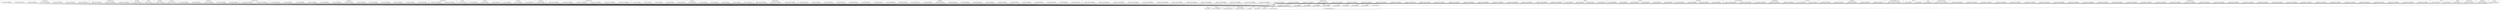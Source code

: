digraph {
graph [overlap=false]
subgraph cluster_URI__punycode {
	label="URI::_punycode";
	"URI::_punycode::BEGIN@15";
	"URI::_punycode::BEGIN@16";
	"URI::_punycode::BEGIN@20";
	"URI::_punycode::BEGIN@18";
	"URI::_punycode::BEGIN@14";
	"URI::_punycode::BEGIN@17";
	"URI::_punycode::BEGIN@19";
}
subgraph cluster_Template_Context {
	label="Template::Context";
	"Template::Context::BEGIN@34";
	"Template::Context::BEGIN@35";
	"Template::Context::BEGIN@33";
}
subgraph cluster_Tree_Simple {
	label="Tree::Simple";
	"Tree::Simple::BEGIN@29";
}
subgraph cluster_YAML_XS {
	label="YAML::XS";
	"YAML::XS::BEGIN@101";
}
subgraph cluster_DBD_SQLite {
	label="DBD::SQLite";
	"DBD::SQLite::BEGIN@30";
}
subgraph cluster_constant {
	label="constant";
	"constant::import";
	"constant::BEGIN@4";
	"constant::BEGIN@3";
	"constant::BEGIN@25";
	"constant::BEGIN@114";
	"constant::BEGIN@29";
	"constant::BEGIN@52";
	"constant::CORE:regcomp";
	"constant::CORE:qr";
	"constant::BEGIN@2";
	"constant::__ANON__[constant.pm:142]";
	"constant::BEGIN@6";
	"constant::CORE:match";
}
subgraph cluster_IPC_Run_IO {
	label="IPC::Run::IO";
	"IPC::Run::IO::BEGIN@74";
}
subgraph cluster_PPI_Document {
	label="PPI::Document";
	"PPI::Document::BEGIN@95";
	"PPI::Document::BEGIN@93";
	"PPI::Document::BEGIN@96";
	"PPI::Document::BEGIN@92";
	"PPI::Document::BEGIN@94";
}
subgraph cluster_utf8 {
	label="utf8";
	"utf8::is_utf8";
}
subgraph cluster_Tree_Simple_Visitor {
	label="Tree::Simple::Visitor";
	"Tree::Simple::Visitor::BEGIN@13";
	"Tree::Simple::Visitor::BEGIN@14";
}
subgraph cluster_Time_Seconds {
	label="Time::Seconds";
	"Time::Seconds::BEGIN@33";
	"Time::Seconds::BEGIN@23";
	"Time::Seconds::BEGIN@30";
	"Time::Seconds::BEGIN@28";
	"Time::Seconds::BEGIN@27";
	"Time::Seconds::BEGIN@32";
	"Time::Seconds::BEGIN@25";
	"Time::Seconds::BEGIN@37";
	"Time::Seconds::BEGIN@29";
	"Time::Seconds::BEGIN@31";
	"Time::Seconds::BEGIN@36";
	"Time::Seconds::BEGIN@24";
	"Time::Seconds::BEGIN@26";
}
subgraph cluster_namespace_clean {
	label="namespace::clean";
	"namespace::clean::BEGIN@168";
	"namespace::clean::BEGIN@169";
}
subgraph cluster_PPI_Lexer {
	label="PPI::Lexer";
	"PPI::Lexer::BEGIN@100";
}
subgraph cluster_File_Which {
	label="File::Which";
	"File::Which::BEGIN@18";
	"File::Which::BEGIN@16";
	"File::Which::BEGIN@17";
}
subgraph cluster_Time_Local {
	label="Time::Local";
	"Time::Local::BEGIN@28";
	"Time::Local::BEGIN@29";
	"Time::Local::BEGIN@27";
}
subgraph cluster_Encode_Alias {
	label="Encode::Alias";
	"Encode::Alias::BEGIN@6";
}
subgraph cluster_Template_Provider {
	label="Template::Provider";
	"Template::Provider::BEGIN@50";
	"Template::Provider::BEGIN@53";
	"Template::Provider::BEGIN@54";
	"Template::Provider::BEGIN@52";
	"Template::Provider::BEGIN@55";
	"Template::Provider::BEGIN@51";
}
subgraph cluster_Time_Piece {
	label="Time::Piece";
	"Time::Piece::BEGIN@35";
	"Time::Piece::BEGIN@40";
	"Time::Piece::BEGIN@41";
	"Time::Piece::BEGIN@43";
	"Time::Piece::BEGIN@38";
	"Time::Piece::BEGIN@42";
	"Time::Piece::BEGIN@39";
	"Time::Piece::BEGIN@44";
	"Time::Piece::BEGIN@37";
	"Time::Piece::BEGIN@34";
	"Time::Piece::BEGIN@36";
}
subgraph cluster_warnings_register {
	label="warnings::register";
	"warnings::register::import";
}
subgraph cluster_Internals {
	label="Internals";
	"Internals::SvREADONLY";
}
subgraph cluster_Template_Exception {
	label="Template::Exception";
	"Template::Exception::BEGIN@26";
	"Template::Exception::BEGIN@25";
	"Template::Exception::BEGIN@24";
}
subgraph cluster_XML_LibXML {
	label="XML::LibXML";
	"XML::LibXML::BEGIN@178";
	"XML::LibXML::BEGIN@21";
	"XML::LibXML::BEGIN@168";
	"XML::LibXML::BEGIN@170";
	"XML::LibXML::BEGIN@166";
	"XML::LibXML::BEGIN@22";
	"XML::LibXML::BEGIN@161";
	"XML::LibXML::BEGIN@179";
	"XML::LibXML::BEGIN@169";
	"XML::LibXML::BEGIN@235";
	"XML::LibXML::BEGIN@164";
	"XML::LibXML::BEGIN@173";
	"XML::LibXML::BEGIN@165";
	"XML::LibXML::BEGIN@177";
	"XML::LibXML::BEGIN@176";
	"XML::LibXML::BEGIN@160";
	"XML::LibXML::BEGIN@162";
	"XML::LibXML::BEGIN@174";
	"XML::LibXML::BEGIN@163";
	"XML::LibXML::BEGIN@171";
	"XML::LibXML::BEGIN@175";
	"XML::LibXML::BEGIN@167";
	"XML::LibXML::BEGIN@172";
}
subgraph cluster_File_stat {
	label="File::stat";
	"File::stat::BEGIN@143";
}
subgraph cluster_mro {
	label="mro";
	"mro::method_changed_in";
}
subgraph cluster_Template_Constants {
	label="Template::Constants";
	"Template::Constants::BEGIN@66";
	"Template::Constants::BEGIN@50";
	"Template::Constants::BEGIN@79";
	"Template::Constants::BEGIN@58";
	"Template::Constants::BEGIN@67";
	"Template::Constants::BEGIN@44";
	"Template::Constants::BEGIN@60";
	"Template::Constants::BEGIN@52";
	"Template::Constants::BEGIN@72";
	"Template::Constants::BEGIN@45";
	"Template::Constants::BEGIN@54";
	"Template::Constants::BEGIN@49";
	"Template::Constants::BEGIN@48";
	"Template::Constants::BEGIN@41";
	"Template::Constants::BEGIN@65";
	"Template::Constants::BEGIN@76";
	"Template::Constants::BEGIN@71";
	"Template::Constants::BEGIN@70";
	"Template::Constants::BEGIN@64";
	"Template::Constants::BEGIN@57";
	"Template::Constants::BEGIN@59";
	"Template::Constants::BEGIN@40";
	"Template::Constants::BEGIN@80";
	"Template::Constants::BEGIN@69";
	"Template::Constants::BEGIN@61";
	"Template::Constants::BEGIN@75";
	"Template::Constants::BEGIN@43";
	"Template::Constants::BEGIN@68";
	"Template::Constants::BEGIN@73";
	"Template::Constants::BEGIN@42";
	"Template::Constants::BEGIN@53";
	"Template::Constants::BEGIN@51";
	"Template::Constants::BEGIN@74";
}
subgraph cluster_JSON_Any {
	label="JSON::Any";
	"JSON::Any::BEGIN@23";
	"JSON::Any::BEGIN@22";
	"JSON::Any::BEGIN@25";
	"JSON::Any::BEGIN@24";
}
subgraph cluster_File_Temp {
	label="File::Temp";
	"File::Temp::BEGIN@230";
	"File::Temp::BEGIN@229";
	"File::Temp::BEGIN@217";
	"File::Temp::BEGIN@220";
	"File::Temp::BEGIN@224";
	"File::Temp::BEGIN@228";
}
subgraph cluster_Devel_Declare {
	label="Devel::Declare";
	"Devel::Declare::BEGIN@11";
	"Devel::Declare::BEGIN@10";
	"Devel::Declare::BEGIN@9";
	"Devel::Declare::BEGIN@12";
}
subgraph cluster_Data_Visitor_Callback {
	label="Data::Visitor::Callback";
	"Data::Visitor::Callback::BEGIN@21";
	"Data::Visitor::Callback::BEGIN@20";
}
subgraph cluster_JSON_Backend_XS {
	label="JSON::Backend::XS";
	"JSON::Backend::XS::BEGIN@18";
	"JSON::Backend::XS::BEGIN@11";
	"JSON::Backend::XS::BEGIN@9";
}
subgraph cluster_Data_Visitor {
	label="Data::Visitor";
	"Data::Visitor::BEGIN@25";
	"Data::Visitor::BEGIN@23";
}
subgraph cluster_KiokuDB_Entry {
	label="KiokuDB::Entry";
	"KiokuDB::Entry::BEGIN@199";
	"KiokuDB::Entry::BEGIN@202";
	"KiokuDB::Entry::BEGIN@198";
	"KiokuDB::Entry::BEGIN@201";
	"KiokuDB::Entry::BEGIN@196";
}
subgraph cluster_Hash_Util_FieldHash_Compat {
	label="Hash::Util::FieldHash::Compat";
	"Hash::Util::FieldHash::Compat::BEGIN@8";
}
subgraph cluster_PPI_Util {
	label="PPI::Util";
	"PPI::Util::BEGIN@22";
	"PPI::Util::BEGIN@18";
}
subgraph cluster_Encode {
	label="Encode";
	"Encode::BEGIN@8";
}
subgraph cluster_Class_MOP_Method_Meta {
	label="Class::MOP::Method::Meta";
	"Class::MOP::Method::Meta::BEGIN@16";
}
subgraph cluster_XML_LibXML_Error {
	label="XML::LibXML::Error";
	"XML::LibXML::Error::BEGIN@45";
	"XML::LibXML::Error::BEGIN@56";
	"XML::LibXML::Error::BEGIN@63";
	"XML::LibXML::Error::BEGIN@57";
	"XML::LibXML::Error::BEGIN@40";
	"XML::LibXML::Error::BEGIN@49";
	"XML::LibXML::Error::BEGIN@42";
	"XML::LibXML::Error::BEGIN@41";
	"XML::LibXML::Error::BEGIN@53";
	"XML::LibXML::Error::BEGIN@36";
	"XML::LibXML::Error::BEGIN@34";
	"XML::LibXML::Error::BEGIN@60";
	"XML::LibXML::Error::BEGIN@50";
	"XML::LibXML::Error::BEGIN@61";
	"XML::LibXML::Error::BEGIN@35";
	"XML::LibXML::Error::BEGIN@51";
	"XML::LibXML::Error::BEGIN@59";
	"XML::LibXML::Error::BEGIN@47";
	"XML::LibXML::Error::BEGIN@48";
	"XML::LibXML::Error::BEGIN@55";
	"XML::LibXML::Error::BEGIN@43";
	"XML::LibXML::Error::BEGIN@37";
	"XML::LibXML::Error::BEGIN@65";
	"XML::LibXML::Error::BEGIN@66";
	"XML::LibXML::Error::BEGIN@58";
	"XML::LibXML::Error::BEGIN@64";
	"XML::LibXML::Error::BEGIN@52";
	"XML::LibXML::Error::BEGIN@44";
	"XML::LibXML::Error::BEGIN@67";
	"XML::LibXML::Error::BEGIN@62";
	"XML::LibXML::Error::BEGIN@54";
	"XML::LibXML::Error::BEGIN@39";
	"XML::LibXML::Error::BEGIN@46";
}
subgraph cluster_IPC_Run {
	label="IPC::Run";
	"IPC::Run::BEGIN@1063";
	"IPC::Run::BEGIN@1061";
}
subgraph cluster_KiokuDB {
	label="KiokuDB";
	"KiokuDB::BEGIN@8";
}
subgraph cluster_vars {
	label="vars";
	"vars::import";
}
subgraph cluster_Template_Service {
	label="Template::Service";
	"Template::Service::BEGIN@31";
}
subgraph cluster_strict {
	label="strict";
	"strict::unimport";
	"strict::import";
}
subgraph cluster_KiokuDB_Util {
	label="KiokuDB::Util";
	"KiokuDB::Util::BEGIN@168";
}
"File::stat::BEGIN@143" -> "constant::BEGIN@4";
"File::stat::BEGIN@143" -> "constant::BEGIN@6";
"constant::import" -> "constant::CORE:match";
"File::stat::BEGIN@143" -> "constant::BEGIN@114";
"File::stat::BEGIN@143" -> "constant::BEGIN@29";
"Time::Piece::BEGIN@40" -> "constant::import";
"XML::LibXML::BEGIN@21" -> "constant::import";
"Template::Constants::BEGIN@50" -> "constant::import";
"File::stat::BEGIN@143" -> "constant::import";
"Tree::Simple::Visitor::BEGIN@14" -> "constant::import";
"Template::Constants::BEGIN@44" -> "constant::import";
"URI::_punycode::BEGIN@16" -> "constant::import";
"Template::Constants::BEGIN@60" -> "constant::import";
"File::Temp::BEGIN@229" -> "constant::import";
"Template::Constants::BEGIN@52" -> "constant::import";
"Time::Piece::BEGIN@34" -> "constant::import";
"Time::Seconds::BEGIN@29" -> "constant::import";
"Time::Seconds::BEGIN@36" -> "constant::import";
"Time::Piece::BEGIN@35" -> "constant::import";
"XML::LibXML::BEGIN@164" -> "constant::import";
"Time::Seconds::BEGIN@30" -> "constant::import";
"Time::Piece::BEGIN@38" -> "constant::import";
"XML::LibXML::BEGIN@176" -> "constant::import";
"Template::Constants::BEGIN@54" -> "constant::import";
"File::Temp::BEGIN@228" -> "constant::import";
"XML::LibXML::BEGIN@162" -> "constant::import";
"Time::Seconds::BEGIN@27" -> "constant::import";
"Time::Seconds::BEGIN@32" -> "constant::import";
"KiokuDB::BEGIN@8" -> "constant::import";
"XML::LibXML::Error::BEGIN@50" -> "constant::import";
"Template::Provider::BEGIN@54" -> "constant::import";
"Time::Seconds::BEGIN@25" -> "constant::import";
"Template::Constants::BEGIN@49" -> "constant::import";
"XML::LibXML::Error::BEGIN@61" -> "constant::import";
"XML::LibXML::Error::BEGIN@35" -> "constant::import";
"Template::Constants::BEGIN@41" -> "constant::import";
"Time::Local::BEGIN@27" -> "constant::import";
"PPI::Document::BEGIN@92" -> "constant::import";
"Devel::Declare::BEGIN@9" -> "constant::import";
"Template::Constants::BEGIN@71" -> "constant::import";
"JSON::Backend::XS::BEGIN@9" -> "constant::import";
"XML::LibXML::Error::BEGIN@43" -> "constant::import";
"XML::LibXML::Error::BEGIN@55" -> "constant::import";
"XML::LibXML::BEGIN@179" -> "constant::import";
"Data::Visitor::Callback::BEGIN@21" -> "constant::import";
"Template::Exception::BEGIN@24" -> "constant::import";
"Template::Constants::BEGIN@64" -> "constant::import";
"XML::LibXML::Error::BEGIN@66" -> "constant::import";
"Template::Constants::BEGIN@57" -> "constant::import";
"Template::Constants::BEGIN@59" -> "constant::import";
"URI::_punycode::BEGIN@15" -> "constant::import";
"XML::LibXML::Error::BEGIN@64" -> "constant::import";
"PPI::Document::BEGIN@96" -> "constant::import";
"File::Which::BEGIN@17" -> "constant::import";
"XML::LibXML::BEGIN@174" -> "constant::import";
"JSON::Backend::XS::BEGIN@18" -> "constant::import";
"URI::_punycode::BEGIN@20" -> "constant::import";
"XML::LibXML::Error::BEGIN@39" -> "constant::import";
"Time::Seconds::BEGIN@24" -> "constant::import";
"XML::LibXML::Error::BEGIN@45" -> "constant::import";
"File::Temp::BEGIN@230" -> "constant::import";
"Devel::Declare::BEGIN@11" -> "constant::import";
"Time::Piece::BEGIN@43" -> "constant::import";
"URI::_punycode::BEGIN@19" -> "constant::import";
"Template::Constants::BEGIN@67" -> "constant::import";
"XML::LibXML::Error::BEGIN@57" -> "constant::import";
"PPI::Lexer::BEGIN@100" -> "constant::import";
"XML::LibXML::Error::BEGIN@40" -> "constant::import";
"XML::LibXML::Error::BEGIN@49" -> "constant::import";
"XML::LibXML::Error::BEGIN@42" -> "constant::import";
"Template::Constants::BEGIN@72" -> "constant::import";
"Time::Local::BEGIN@28" -> "constant::import";
"XML::LibXML::Error::BEGIN@53" -> "constant::import";
"KiokuDB::Entry::BEGIN@196" -> "constant::import";
"XML::LibXML::BEGIN@160" -> "constant::import";
"namespace::clean::BEGIN@169" -> "constant::import";
"Time::Piece::BEGIN@44" -> "constant::import";
"Template::Context::BEGIN@34" -> "constant::import";
"XML::LibXML::BEGIN@171" -> "constant::import";
"XML::LibXML::BEGIN@175" -> "constant::import";
"KiokuDB::Entry::BEGIN@198" -> "constant::import";
"Template::Provider::BEGIN@51" -> "constant::import";
"Template::Constants::BEGIN@65" -> "constant::import";
"XML::LibXML::Error::BEGIN@59" -> "constant::import";
"Template::Constants::BEGIN@76" -> "constant::import";
"XML::LibXML::Error::BEGIN@47" -> "constant::import";
"Template::Constants::BEGIN@70" -> "constant::import";
"Time::Piece::BEGIN@37" -> "constant::import";
"Template::Constants::BEGIN@40" -> "constant::import";
"Template::Constants::BEGIN@69" -> "constant::import";
"XML::LibXML::BEGIN@173" -> "constant::import";
"KiokuDB::Entry::BEGIN@202" -> "constant::import";
"XML::LibXML::BEGIN@177" -> "constant::import";
"XML::LibXML::Error::BEGIN@52" -> "constant::import";
"Template::Constants::BEGIN@61" -> "constant::import";
"XML::LibXML::Error::BEGIN@67" -> "constant::import";
"XML::LibXML::Error::BEGIN@62" -> "constant::import";
"XML::LibXML::BEGIN@167" -> "constant::import";
"Template::Constants::BEGIN@42" -> "constant::import";
"Template::Constants::BEGIN@53" -> "constant::import";
"Template::Constants::BEGIN@74" -> "constant::import";
"PPI::Document::BEGIN@94" -> "constant::import";
"Tree::Simple::Visitor::BEGIN@13" -> "constant::import";
"XML::LibXML::BEGIN@178" -> "constant::import";
"Time::Piece::BEGIN@41" -> "constant::import";
"File::Which::BEGIN@18" -> "constant::import";
"Time::Seconds::BEGIN@28" -> "constant::import";
"Template::Constants::BEGIN@58" -> "constant::import";
"Time::Piece::BEGIN@39" -> "constant::import";
"Tree::Simple::BEGIN@29" -> "constant::import";
"Template::Provider::BEGIN@53" -> "constant::import";
"Template::Context::BEGIN@35" -> "constant::import";
"JSON::Any::BEGIN@22" -> "constant::import";
"KiokuDB::Entry::BEGIN@201" -> "constant::import";
"URI::_punycode::BEGIN@17" -> "constant::import";
"XML::LibXML::BEGIN@169" -> "constant::import";
"Template::Constants::BEGIN@45" -> "constant::import";
"XML::LibXML::Error::BEGIN@41" -> "constant::import";
"XML::LibXML::BEGIN@165" -> "constant::import";
"XML::LibXML::Error::BEGIN@36" -> "constant::import";
"PPI::Util::BEGIN@22" -> "constant::import";
"XML::LibXML::BEGIN@163" -> "constant::import";
"PPI::Util::BEGIN@18" -> "constant::import";
"XML::LibXML::Error::BEGIN@34" -> "constant::import";
"Class::MOP::Method::Meta::BEGIN@16" -> "constant::import";
"Template::Constants::BEGIN@48" -> "constant::import";
"XML::LibXML::Error::BEGIN@51" -> "constant::import";
"Time::Seconds::BEGIN@26" -> "constant::import";
"XML::LibXML::BEGIN@168" -> "constant::import";
"JSON::Any::BEGIN@24" -> "constant::import";
"URI::_punycode::BEGIN@14" -> "constant::import";
"Hash::Util::FieldHash::Compat::BEGIN@8" -> "constant::import";
"XML::LibXML::Error::BEGIN@37" -> "constant::import";
"XML::LibXML::Error::BEGIN@65" -> "constant::import";
"XML::LibXML::BEGIN@161" -> "constant::import";
"XML::LibXML::BEGIN@22" -> "constant::import";
"Time::Seconds::BEGIN@31" -> "constant::import";
"XML::LibXML::BEGIN@235" -> "constant::import";
"Template::Service::BEGIN@31" -> "constant::import";
"XML::LibXML::Error::BEGIN@44" -> "constant::import";
"Template::Context::BEGIN@33" -> "constant::import";
"Template::Constants::BEGIN@43" -> "constant::import";
"Devel::Declare::BEGIN@10" -> "constant::import";
"Template::Constants::BEGIN@51" -> "constant::import";
"XML::LibXML::Error::BEGIN@54" -> "constant::import";
"XML::LibXML::Error::BEGIN@46" -> "constant::import";
"XML::LibXML::Error::BEGIN@56" -> "constant::import";
"Time::Seconds::BEGIN@23" -> "constant::import";
"Template::Constants::BEGIN@66" -> "constant::import";
"Template::Exception::BEGIN@25" -> "constant::import";
"Template::Constants::BEGIN@79" -> "constant::import";
"Devel::Declare::BEGIN@12" -> "constant::import";
"Time::Piece::BEGIN@42" -> "constant::import";
"XML::LibXML::Error::BEGIN@63" -> "constant::import";
"XML::LibXML::BEGIN@170" -> "constant::import";
"Template::Exception::BEGIN@26" -> "constant::import";
"PPI::Document::BEGIN@95" -> "constant::import";
"XML::LibXML::BEGIN@166" -> "constant::import";
"Encode::Alias::BEGIN@6" -> "constant::import";
"URI::_punycode::BEGIN@18" -> "constant::import";
"File::Temp::BEGIN@220" -> "constant::import";
"XML::LibXML::Error::BEGIN@60" -> "constant::import";
"KiokuDB::Entry::BEGIN@199" -> "constant::import";
"JSON::Backend::XS::BEGIN@11" -> "constant::import";
"XML::LibXML::BEGIN@172" -> "constant::import";
"Time::Seconds::BEGIN@33" -> "constant::import";
"namespace::clean::BEGIN@168" -> "constant::import";
"Template::Provider::BEGIN@52" -> "constant::import";
"Encode::BEGIN@8" -> "constant::import";
"File::Temp::BEGIN@224" -> "constant::import";
"JSON::Any::BEGIN@25" -> "constant::import";
"XML::LibXML::Error::BEGIN@48" -> "constant::import";
"Template::Provider::BEGIN@50" -> "constant::import";
"DBD::SQLite::BEGIN@30" -> "constant::import";
"File::Temp::BEGIN@217" -> "constant::import";
"PPI::Document::BEGIN@93" -> "constant::import";
"Time::Local::BEGIN@29" -> "constant::import";
"File::Which::BEGIN@16" -> "constant::import";
"Data::Visitor::BEGIN@23" -> "constant::import";
"Time::Piece::BEGIN@36" -> "constant::import";
"XML::LibXML::Error::BEGIN@58" -> "constant::import";
"Template::Constants::BEGIN@80" -> "constant::import";
"Data::Visitor::BEGIN@25" -> "constant::import";
"Template::Provider::BEGIN@55" -> "constant::import";
"Template::Constants::BEGIN@75" -> "constant::import";
"IPC::Run::BEGIN@1061" -> "constant::import";
"Data::Visitor::Callback::BEGIN@20" -> "constant::import";
"YAML::XS::BEGIN@101" -> "constant::import";
"Template::Constants::BEGIN@68" -> "constant::import";
"JSON::Any::BEGIN@23" -> "constant::import";
"Template::Constants::BEGIN@73" -> "constant::import";
"KiokuDB::Util::BEGIN@168" -> "constant::import";
"Time::Seconds::BEGIN@37" -> "constant::import";
"constant::BEGIN@3" -> "strict::import";
"constant::import" -> "constant::CORE:regcomp";
"File::stat::BEGIN@143" -> "constant::CORE:regcomp";
"constant::import" -> "mro::method_changed_in";
"File::stat::BEGIN@143" -> "constant::BEGIN@25";
"constant::BEGIN@4" -> "warnings::register::import";
"constant::BEGIN@52" -> "strict::unimport";
"constant::BEGIN@114" -> "strict::unimport";
"constant::BEGIN@29" -> "strict::unimport";
"constant::BEGIN@6" -> "vars::import";
"File::stat::BEGIN@143" -> "constant::BEGIN@3";
"File::stat::BEGIN@143" -> "constant::CORE:qr";
"constant::import" -> "Internals::SvREADONLY";
"IPC::Run::IO::BEGIN@74" -> "constant::__ANON__[constant.pm:142]";
"IPC::Run::BEGIN@1063" -> "constant::__ANON__[constant.pm:142]";
"constant::import" -> "utf8::is_utf8";
"File::stat::BEGIN@143" -> "constant::BEGIN@52";
"File::stat::BEGIN@143" -> "constant::BEGIN@2";
}
